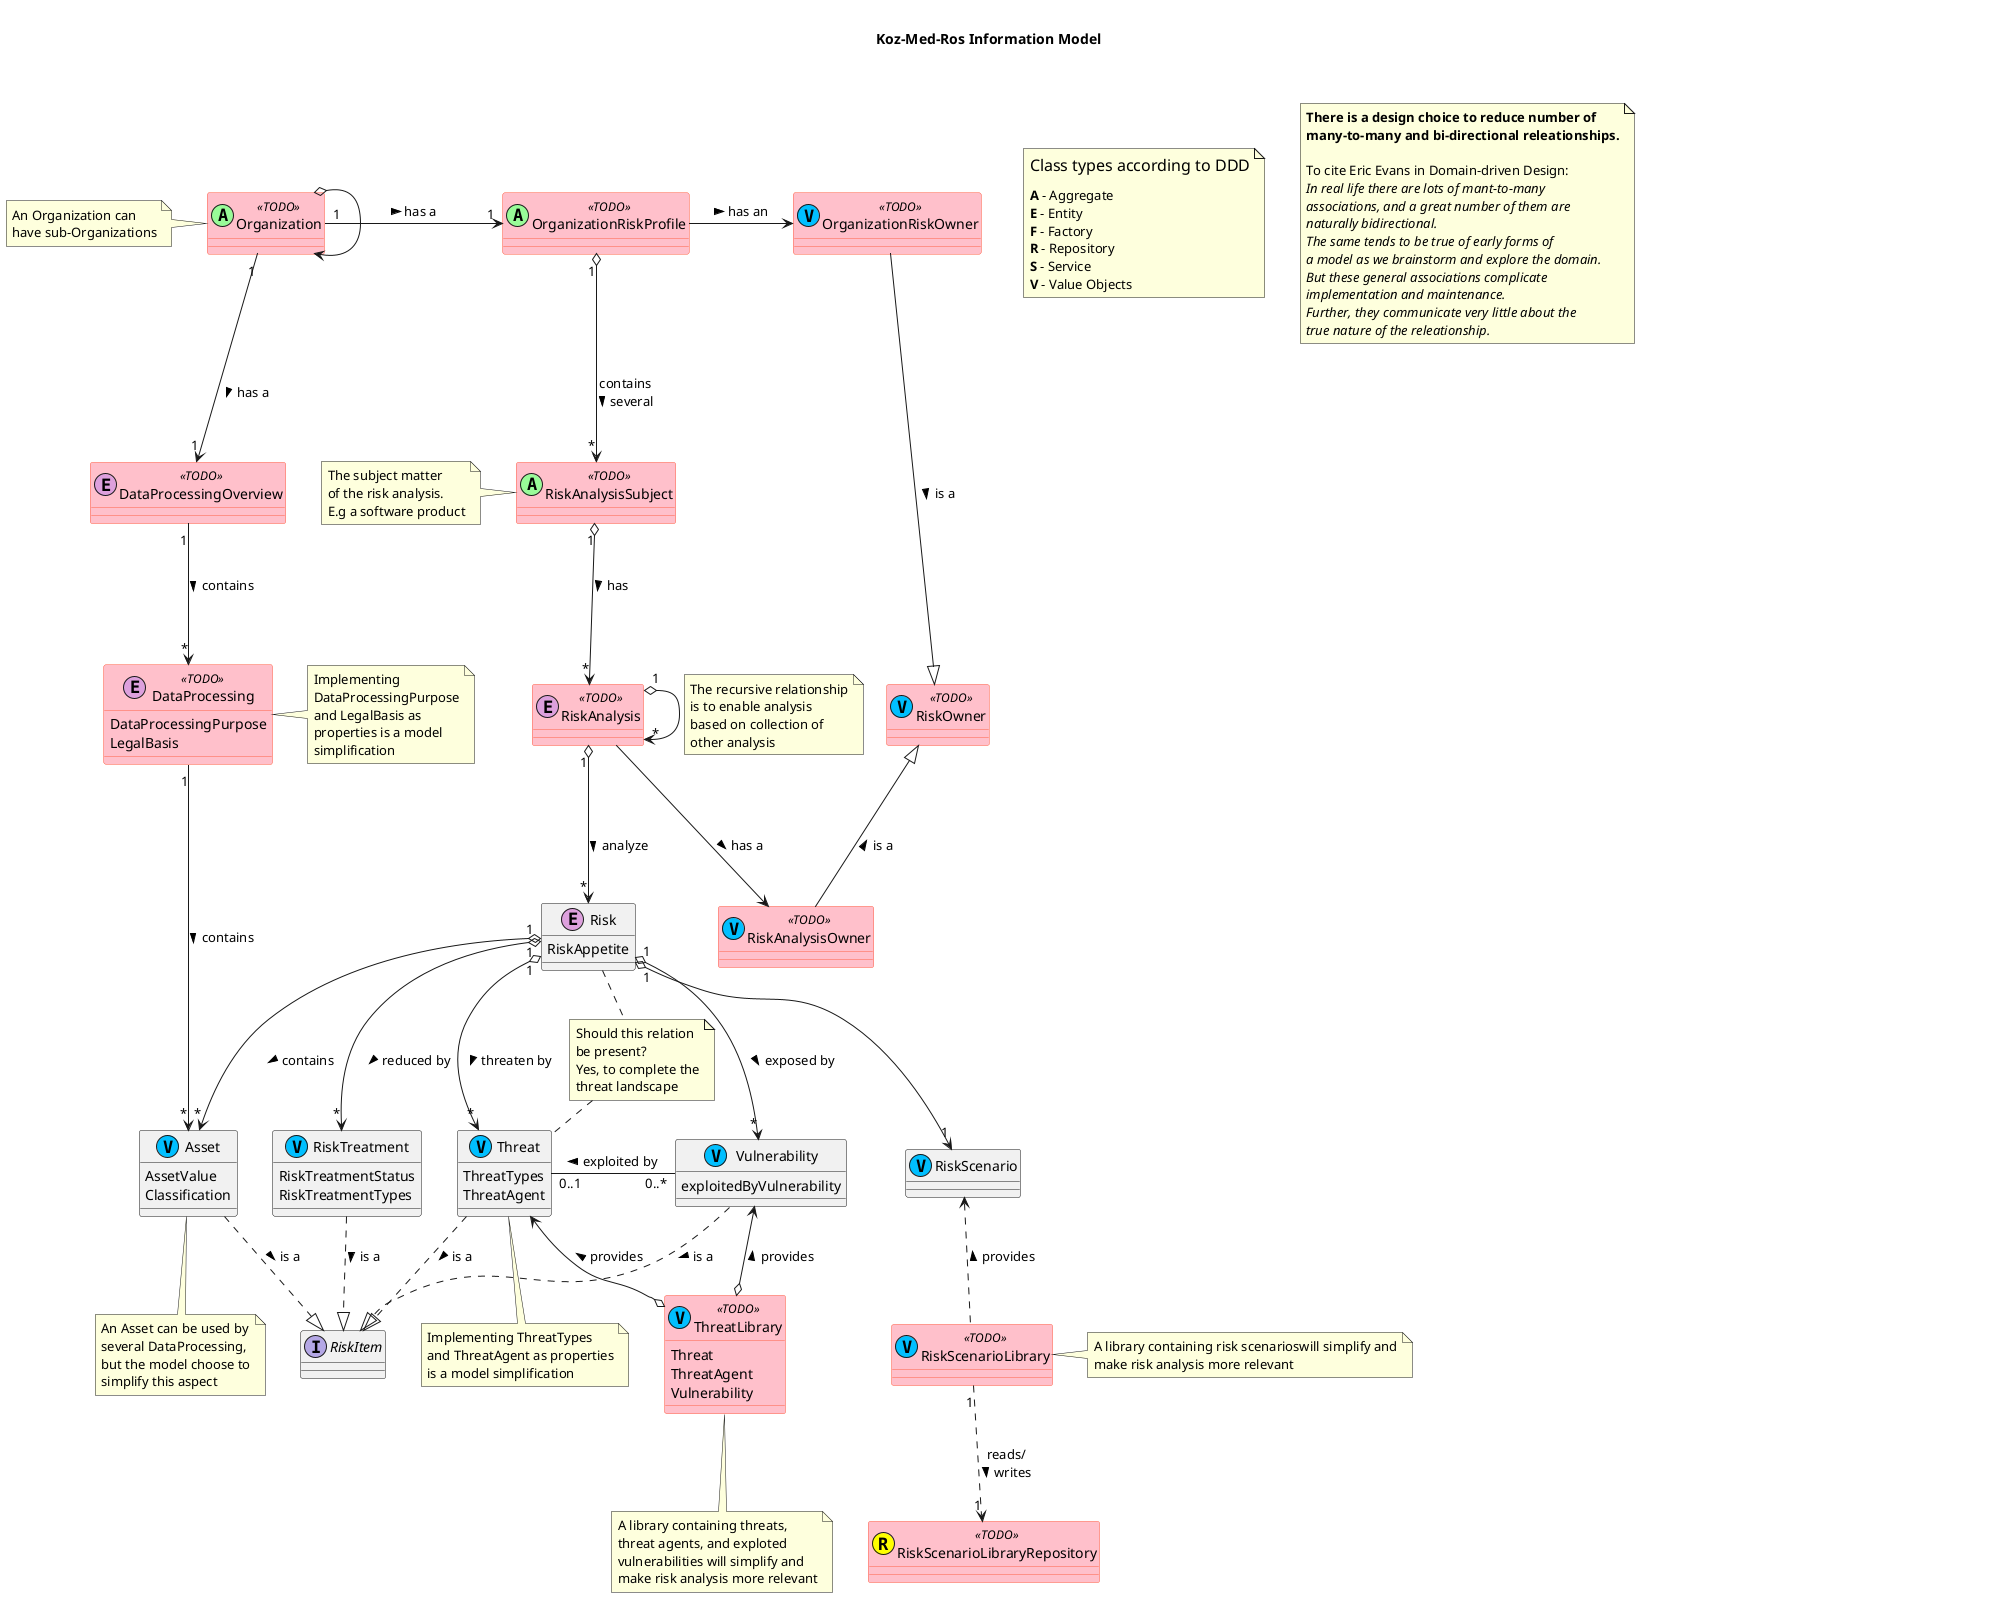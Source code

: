 @startuml
title \nKoz-Med-Ros Information Model\n\n
skinparam class {
    BackgroundColor<<TODO>> Pink
    BorderColor<<TODO>> Tomato
}
skinparam stereotypeCBackgroundColor<<TODO>> LightGray

note as N0
    <size:16>Class types according to DDD</size>
    <size:8> </size>
    <b>A</b> - Aggregate
    <b>E</b> - Entity
    <b>F</b> - Factory
    <b>R</b> - Repository
    <b>S</b> - Service
    <b>V</b> - Value Objects
end note
note as N1
    <b>There is a design choice to reduce number of
    <b>many-to-many and bi-directional releationships.

    To cite Eric Evans in Domain-driven Design:
    <i>In real life there are lots of mant-to-many
    <i>associations, and a great number of them are
    <i>naturally bidirectional.
    <i>The same tends to be true of early forms of
    <i>a model as we brainstorm and explore the domain.
    <i>But these general associations complicate
    <i>implementation and maintenance.
    <i>Further, they communicate very little about the
    <i>true nature of the releationship.</i>
end note

class Asset <<(V,DeepSkyBlue)>> {
  AssetValue
  Classification
}
note bottom of Asset : An Asset can be used by\nseveral DataProcessing,\nbut the model choose to\nsimplify this aspect

class AssetValue <<(V,DeepSkyBlue)>>
hide AssetValue

enum AssetValueTypes {
    CONFIDENCIALITYVALUE
    INTEGRITYVALUE
    AVAILABILITYVALUE
}
hide AssetValueTypes

class DataProcessingOverview <<(E,plum)TODO>>
class DataProcessing <<(E,plum)TODO>>
{
    DataProcessingPurpose
    LegalBasis
}
note right: Implementing\nDataProcessingPurpose\nand LegalBasis as\nproperties is a model\nsimplification

class DataProcessingPurpose <<(V,DeepSkyBlue)TODO>>
hide DataProcessingPurpose
class LegalBasis <<(V,DeepSkyBlue)TODO>>
hide LegalBasis
class Organization <<(A,Palegreen)TODO>>
class OrganizationRiskProfile <<(A,Palegreen)TODO>>
class OrganizationRiskOwner <<(V,DeepSkyBlue)TODO>>
class RiskAnalysisSubject <<(A,Palegreen)TODO>>
note left of RiskAnalysisSubject : The subject matter\nof the risk analysis.\nE.g a software product
class Risk <<(E,plum)>>
{
    RiskAppetite
}
class RiskScenario <<(V,DeepSkyBlue)>>
class RiskScenarioLibrary <<(V,DeepSkyBlue)TODO>>
note right: A library containing risk scenarios\ will simplify and\nmake risk analysis more relevant

class RiskScenarioLibraryRepository <<(R,Yellow)TODO>>
class RiskAnalysis <<(E,plum)TODO>>
class RiskAppetite <<(V,DeepSkyBlue)>>
hide RiskAppetite

class RiskAnalysisOwner <<(V,DeepSkyBlue)TODO>>
class RiskOwner <<(V,DeepSkyBlue)TODO>>
interface RiskItem
class RiskTreatment <<(V,DeepSkyBlue)>> {
    RiskTreatmentStatus
    RiskTreatmentTypes
}
enum RiskTreatmentStatus {
    EXISTING
    PLANNED
    IMPLEMENTED
}
hide RiskTreatmentStatus

enum RiskTreatmentTypes {
    PROBABILITY_RISK_TREATMENT
    CONSEQUENCE_RISK_TREATMENT
}
hide RiskTreatmentTypes

enum SeverityLevels {
    NONE
    INSIGNIFICANT
    LOW
    MODERATE
    HIGH
    EXTREME
    INVALID
}
hide SeverityLevels

class Threat <<(V,DeepSkyBlue)>> {
    ThreatTypes
    ThreatAgent
}
note bottom: Implementing ThreatTypes\nand ThreatAgent as properties\nis a model simplification

class ThreatLibrary <<(V,DeepSkyBlue)TODO>> {
    Threat
    ThreatAgent
    Vulnerability
}
note bottom: A library containing threats, \nthreat agents, and exploted\nvulnerabilities will simplify and\nmake risk analysis more relevant

class ThreatAgent <<(V,DeepSkyBlue)>>
hide ThreatAgent
enum ThreatAgentType {
    HUMAN
    ENVIRONMENTAL
}
hide ThreatAgentType

enum ThreatTypes {
    DELIBERATE
    ACCIDENTAL
    ENVIRONMENTAL
}
hide ThreatTypes

class Vulnerability <<(V,DeepSkyBlue)>> {
    exploitedByVulnerability
}

'------ Relations --------
Organization "1" -> "1" OrganizationRiskProfile : has a >
Organization o--> Organization
note left of Organization : An Organization can\nhave sub-Organizations

Organization "1" --> "1" DataProcessingOverview : has a >
DataProcessingOverview "1" --> "*" DataProcessing : contains >
DataProcessing "1" --> "*" Asset : contains >

OrganizationRiskProfile "1" o--> "*" RiskAnalysisSubject : contains\nseveral >
RiskAnalysisSubject "1" o--> "*" RiskAnalysis : has >
OrganizationRiskProfile  -> OrganizationRiskOwner : has an >
RiskAnalysis "1" o--> "*" RiskAnalysis
note bottom on link :The recursive relationship\nis to enable analysis\nbased on collection of\nother analysis
RiskAnalysis "1" o--> "*" Risk : analyze >
RiskAnalysis -> RiskAnalysisOwner : has a >
OrganizationRiskOwner ---|> RiskOwner : is a >
RiskOwner <|--  RiskAnalysisOwner :is a <
Risk "1" o--> "*" Asset :contains >
Risk "1" o--> "*" Threat :threaten by >
note as N2
    Should this relation
    be present?
    Yes, to complete the
    threat landscape
end note
Risk . N2
N2 . Threat

Risk "1" o--> "*" Vulnerability :exposed by >
Risk "1" o--> "*" RiskTreatment :reduced by >
Risk "1" o--> "1" RiskScenario
RiskScenario <.. RiskScenarioLibrary : provides <
RiskScenarioLibrary "1" ..> "1" RiskScenarioLibraryRepository : reads/\nwrites >


Asset ..|> RiskItem :is a >
Vulnerability ..|> RiskItem :is a >
RiskTreatment ..|> RiskItem :is a >
Threat ..|> RiskItem :is a >
Threat <--o ThreatLibrary : provides <
Vulnerability <--o ThreatLibrary : provides <

Vulnerability "0..*" -left- "0..1" Threat : exploited by >

newpage
title \nKoz-Med-Ros Information Model - Factories and related objects\n\n
skinparam class {
    BackgroundColor<<TODO>> Pink
    BorderColor<<TODO>> Tomato
}
skinparam stereotypeCBackgroundColor<<TODO>> LightGray
class RiskAnalysisFactory <<(F,Gold)>>
class Risk <<(E,plum)>>
class RiskAnalysis <<(E,plum)TODO>>

RiskAnalysisFactory .. RiskAnalysis : creates >
RiskAnalysisFactory .. Risk : populates >



hide empty members
@enduml